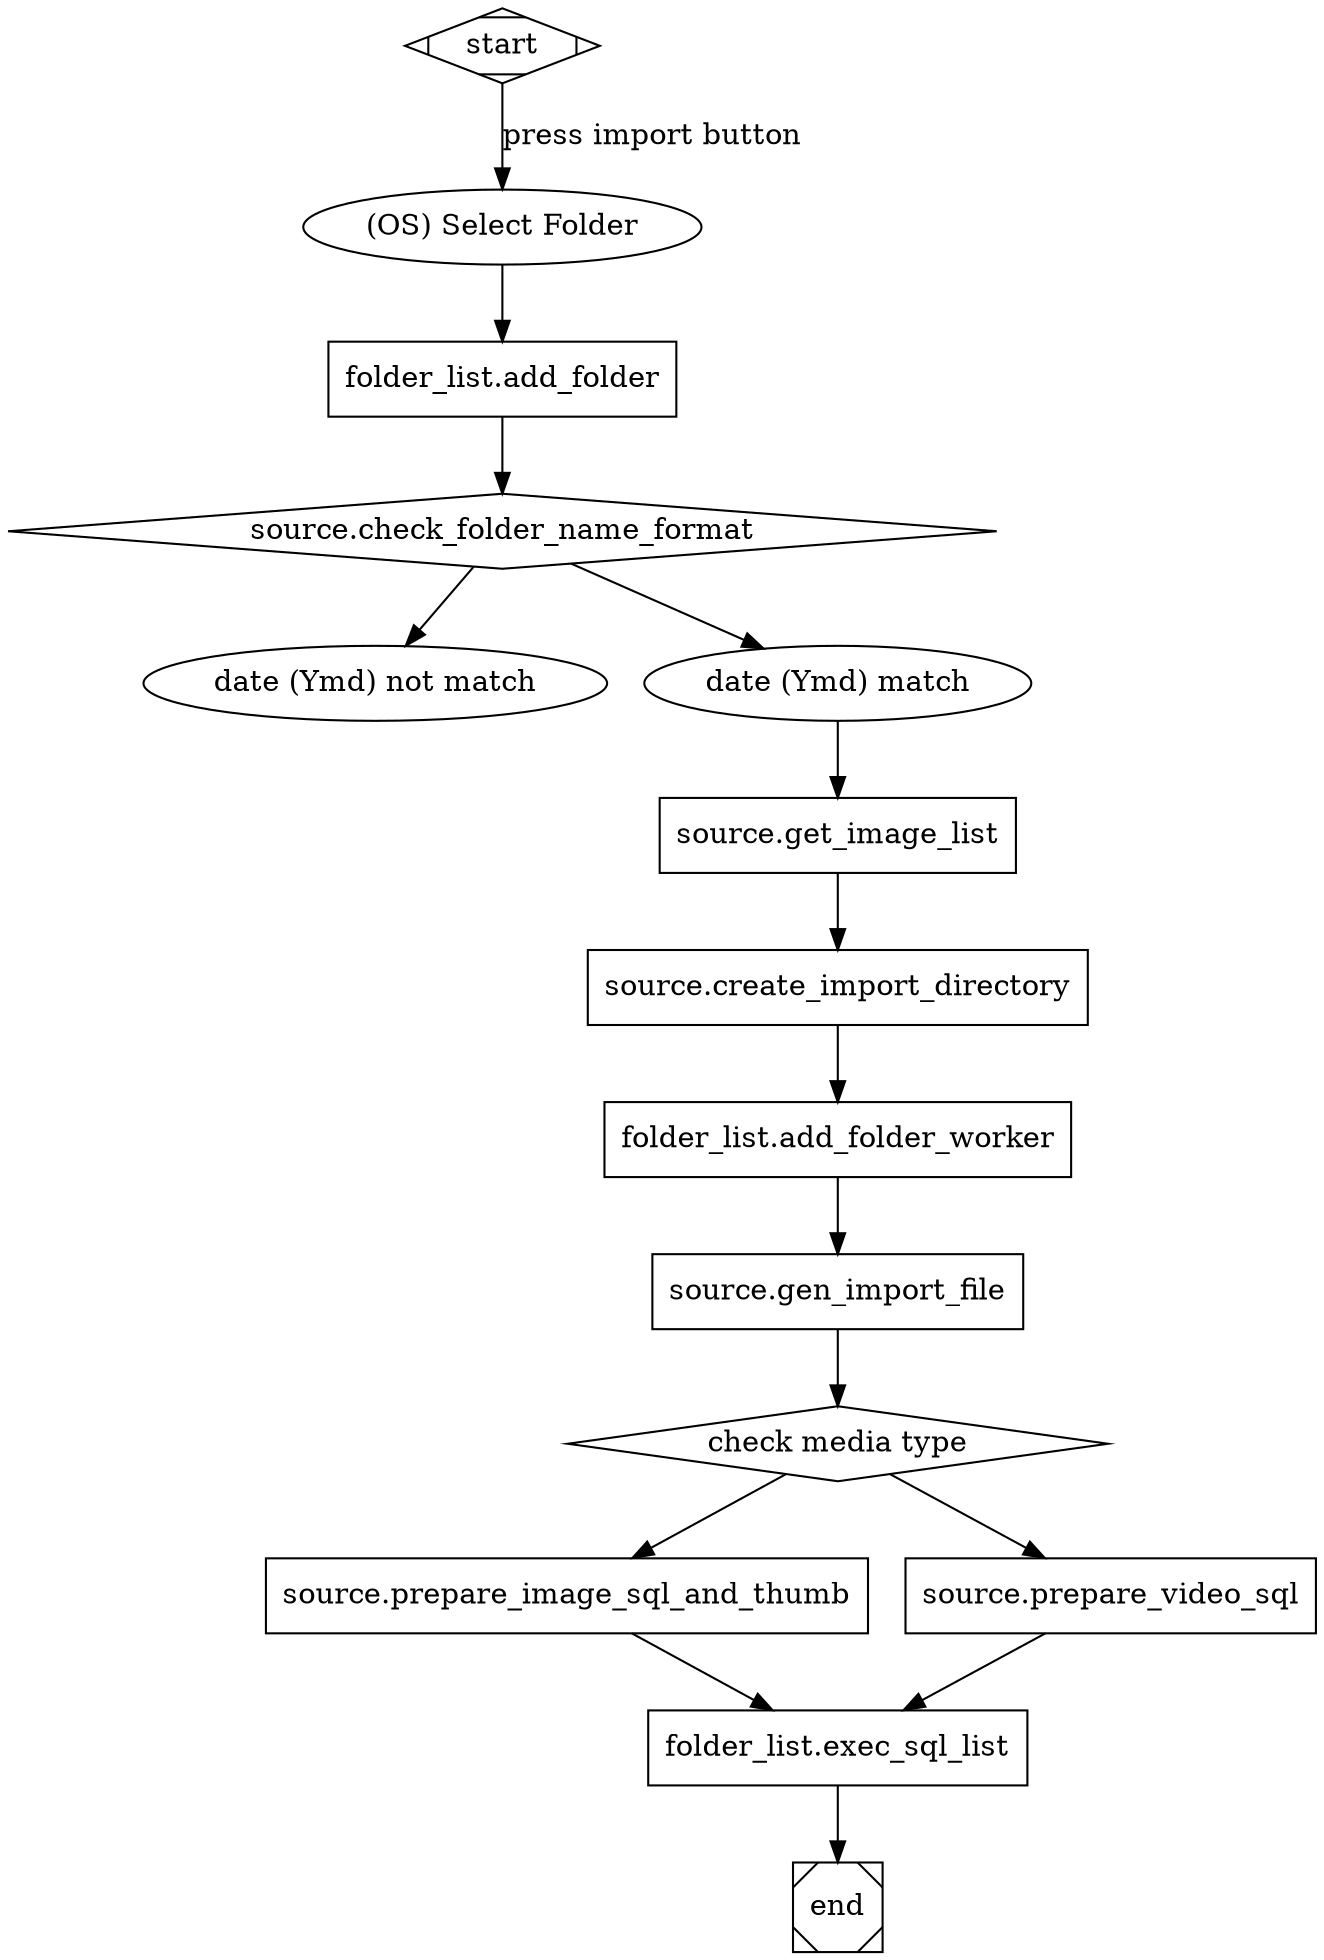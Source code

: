digraph G {
        start -> select_folder [label="press import button"];
        select_folder -> add_folder -> check_format -> error_format;
        check_format -> match_format -> get_image_list -> import_dir;
        import_dir -> add_folder_worker -> gen_import_file;
        gen_import_file -> check_type -> image_type -> update_db;
        check_type -> video_type -> update_db;
        /*older_worker -> update_db [label="update database: source table"];*/
        update_db -> end;

        video_type [label="source.prepare_video_sql", shape=box];
        image_type [label="source.prepare_image_sql_and_thumb", shape=box];
        check_type [label="check media type", shape=diamond]
        gen_import_file [label="source.gen_import_file", shape=box];
        update_db [label="folder_list.exec_sql_list", shape=box];
        add_folder_worker [label="folder_list.add_folder_worker", shape=box];
        import_dir [label="source.create_import_directory", shape=box];
        match_format [label="date (Ymd) match"];
        get_image_list [label="source.get_image_list", shape=box];
        error_format [label="date (Ymd) not match"];
        check_format [label="source.check_folder_name_format", shape=diamond];
        select_folder [label="(OS) Select Folder"];
        add_folder [label="folder_list.add_folder", shape=box];
        start [shape=Mdiamond];
        end [shape=Msquare];
}
